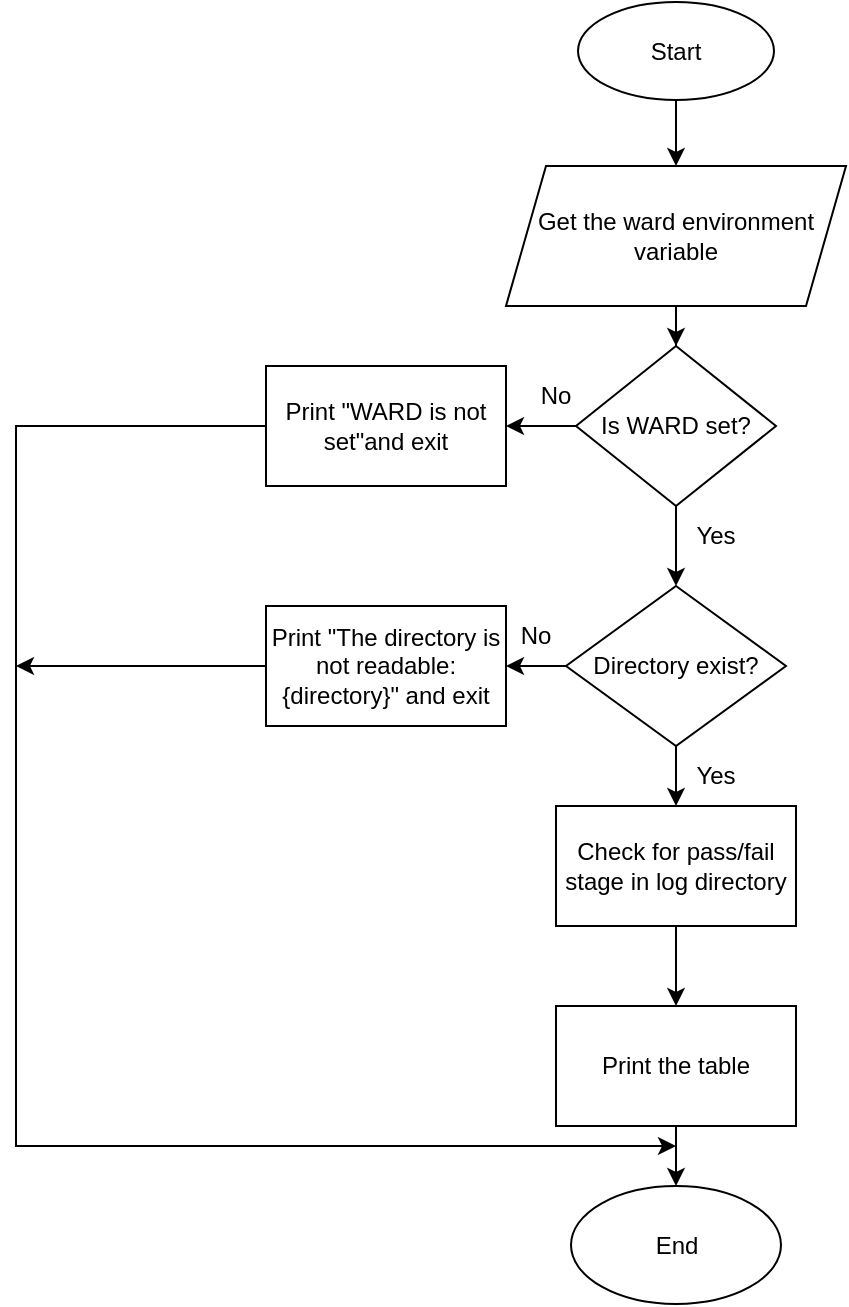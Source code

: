 <mxfile version="24.8.0">
  <diagram name="Page-1" id="ESRX2Ih1_zsDlDorJxd5">
    <mxGraphModel dx="1114" dy="506" grid="0" gridSize="10" guides="1" tooltips="1" connect="1" arrows="1" fold="1" page="1" pageScale="1" pageWidth="850" pageHeight="1100" background="#ffffff" math="0" shadow="0">
      <root>
        <mxCell id="0" />
        <mxCell id="1" parent="0" />
        <mxCell id="Iqq4GQ1WQL92ISw8EH89-15" value="" style="edgeStyle=orthogonalEdgeStyle;rounded=0;orthogonalLoop=1;jettySize=auto;html=1;" parent="1" source="Iqq4GQ1WQL92ISw8EH89-1" target="Iqq4GQ1WQL92ISw8EH89-13" edge="1">
          <mxGeometry relative="1" as="geometry" />
        </mxCell>
        <mxCell id="Iqq4GQ1WQL92ISw8EH89-1" value="Start" style="ellipse;whiteSpace=wrap;html=1;" parent="1" vertex="1">
          <mxGeometry x="361" y="48" width="98" height="49" as="geometry" />
        </mxCell>
        <mxCell id="Iqq4GQ1WQL92ISw8EH89-23" value="" style="edgeStyle=orthogonalEdgeStyle;rounded=0;orthogonalLoop=1;jettySize=auto;html=1;" parent="1" source="Iqq4GQ1WQL92ISw8EH89-13" target="Iqq4GQ1WQL92ISw8EH89-16" edge="1">
          <mxGeometry relative="1" as="geometry" />
        </mxCell>
        <mxCell id="Iqq4GQ1WQL92ISw8EH89-13" value="Get the ward environment variable" style="shape=parallelogram;perimeter=parallelogramPerimeter;whiteSpace=wrap;html=1;fixedSize=1;" parent="1" vertex="1">
          <mxGeometry x="325" y="130" width="170" height="70" as="geometry" />
        </mxCell>
        <mxCell id="Iqq4GQ1WQL92ISw8EH89-24" value="" style="edgeStyle=orthogonalEdgeStyle;rounded=0;orthogonalLoop=1;jettySize=auto;html=1;" parent="1" source="Iqq4GQ1WQL92ISw8EH89-16" target="Iqq4GQ1WQL92ISw8EH89-17" edge="1">
          <mxGeometry relative="1" as="geometry" />
        </mxCell>
        <mxCell id="Iqq4GQ1WQL92ISw8EH89-25" value="" style="edgeStyle=orthogonalEdgeStyle;rounded=0;orthogonalLoop=1;jettySize=auto;html=1;" parent="1" source="Iqq4GQ1WQL92ISw8EH89-16" target="Iqq4GQ1WQL92ISw8EH89-18" edge="1">
          <mxGeometry relative="1" as="geometry" />
        </mxCell>
        <mxCell id="Iqq4GQ1WQL92ISw8EH89-16" value="Is WARD set?" style="rhombus;whiteSpace=wrap;html=1;" parent="1" vertex="1">
          <mxGeometry x="360" y="220" width="100" height="80" as="geometry" />
        </mxCell>
        <mxCell id="Iqq4GQ1WQL92ISw8EH89-17" value="Print &quot;WARD is not set&quot;and exit" style="rounded=0;whiteSpace=wrap;html=1;" parent="1" vertex="1">
          <mxGeometry x="205" y="230" width="120" height="60" as="geometry" />
        </mxCell>
        <mxCell id="Iqq4GQ1WQL92ISw8EH89-26" value="" style="edgeStyle=orthogonalEdgeStyle;rounded=0;orthogonalLoop=1;jettySize=auto;html=1;" parent="1" source="Iqq4GQ1WQL92ISw8EH89-18" target="Iqq4GQ1WQL92ISw8EH89-19" edge="1">
          <mxGeometry relative="1" as="geometry" />
        </mxCell>
        <mxCell id="Iqq4GQ1WQL92ISw8EH89-27" value="" style="edgeStyle=orthogonalEdgeStyle;rounded=0;orthogonalLoop=1;jettySize=auto;html=1;" parent="1" source="Iqq4GQ1WQL92ISw8EH89-18" target="Iqq4GQ1WQL92ISw8EH89-22" edge="1">
          <mxGeometry relative="1" as="geometry" />
        </mxCell>
        <mxCell id="Iqq4GQ1WQL92ISw8EH89-18" value="Directory exist?" style="rhombus;whiteSpace=wrap;html=1;" parent="1" vertex="1">
          <mxGeometry x="355" y="340" width="110" height="80" as="geometry" />
        </mxCell>
        <mxCell id="Iqq4GQ1WQL92ISw8EH89-19" value="Print &quot;The directory is not readable: {directory}&quot; and exit" style="rounded=0;whiteSpace=wrap;html=1;" parent="1" vertex="1">
          <mxGeometry x="205" y="350" width="120" height="60" as="geometry" />
        </mxCell>
        <mxCell id="Iqq4GQ1WQL92ISw8EH89-29" value="" style="edgeStyle=orthogonalEdgeStyle;rounded=0;orthogonalLoop=1;jettySize=auto;html=1;" parent="1" source="Iqq4GQ1WQL92ISw8EH89-20" target="Iqq4GQ1WQL92ISw8EH89-21" edge="1">
          <mxGeometry relative="1" as="geometry" />
        </mxCell>
        <mxCell id="Iqq4GQ1WQL92ISw8EH89-20" value="Print the table" style="rounded=0;whiteSpace=wrap;html=1;" parent="1" vertex="1">
          <mxGeometry x="350" y="550" width="120" height="60" as="geometry" />
        </mxCell>
        <mxCell id="Iqq4GQ1WQL92ISw8EH89-21" value="End" style="ellipse;whiteSpace=wrap;html=1;" parent="1" vertex="1">
          <mxGeometry x="357.5" y="640" width="105" height="59" as="geometry" />
        </mxCell>
        <mxCell id="Iqq4GQ1WQL92ISw8EH89-28" value="" style="edgeStyle=orthogonalEdgeStyle;rounded=0;orthogonalLoop=1;jettySize=auto;html=1;" parent="1" source="Iqq4GQ1WQL92ISw8EH89-22" target="Iqq4GQ1WQL92ISw8EH89-20" edge="1">
          <mxGeometry relative="1" as="geometry" />
        </mxCell>
        <mxCell id="Iqq4GQ1WQL92ISw8EH89-22" value="Check for pass/fail stage in log directory" style="rounded=0;whiteSpace=wrap;html=1;" parent="1" vertex="1">
          <mxGeometry x="350" y="450" width="120" height="60" as="geometry" />
        </mxCell>
        <mxCell id="Iqq4GQ1WQL92ISw8EH89-45" value="" style="endArrow=classic;html=1;rounded=0;exitX=0;exitY=0.5;exitDx=0;exitDy=0;" parent="1" source="Iqq4GQ1WQL92ISw8EH89-17" edge="1">
          <mxGeometry width="50" height="50" relative="1" as="geometry">
            <mxPoint x="70" y="260" as="sourcePoint" />
            <mxPoint x="410" y="620" as="targetPoint" />
            <Array as="points">
              <mxPoint x="80" y="260" />
              <mxPoint x="80" y="620" />
            </Array>
          </mxGeometry>
        </mxCell>
        <mxCell id="Iqq4GQ1WQL92ISw8EH89-46" value="" style="endArrow=classic;html=1;rounded=0;" parent="1" edge="1">
          <mxGeometry width="50" height="50" relative="1" as="geometry">
            <mxPoint x="205" y="380" as="sourcePoint" />
            <mxPoint x="80" y="380" as="targetPoint" />
          </mxGeometry>
        </mxCell>
        <mxCell id="Iqq4GQ1WQL92ISw8EH89-47" value="Yes" style="text;html=1;align=center;verticalAlign=middle;whiteSpace=wrap;rounded=0;rotation=0;" parent="1" vertex="1">
          <mxGeometry x="400" y="300" width="60" height="30" as="geometry" />
        </mxCell>
        <mxCell id="Iqq4GQ1WQL92ISw8EH89-48" value="Yes" style="text;html=1;align=center;verticalAlign=middle;whiteSpace=wrap;rounded=0;rotation=0;" parent="1" vertex="1">
          <mxGeometry x="400" y="420" width="60" height="30" as="geometry" />
        </mxCell>
        <mxCell id="Iqq4GQ1WQL92ISw8EH89-49" value="No" style="text;html=1;align=center;verticalAlign=middle;whiteSpace=wrap;rounded=0;rotation=0;" parent="1" vertex="1">
          <mxGeometry x="320" y="230" width="60" height="30" as="geometry" />
        </mxCell>
        <mxCell id="Iqq4GQ1WQL92ISw8EH89-51" value="No" style="text;html=1;align=center;verticalAlign=middle;whiteSpace=wrap;rounded=0;rotation=0;" parent="1" vertex="1">
          <mxGeometry x="310" y="350" width="60" height="30" as="geometry" />
        </mxCell>
      </root>
    </mxGraphModel>
  </diagram>
</mxfile>
